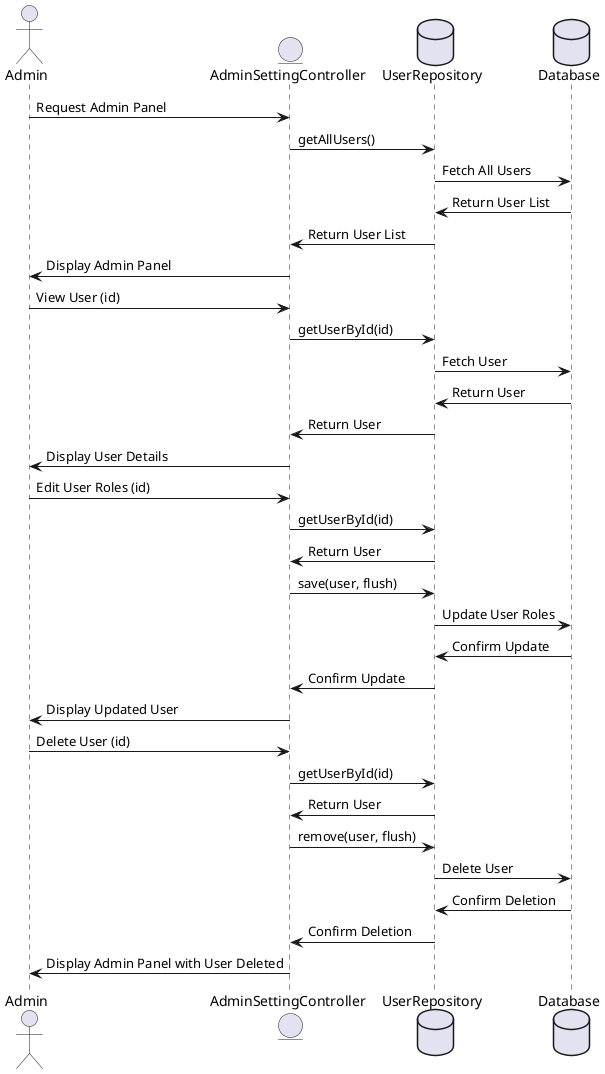 @startuml adminsettings
actor Admin
entity AdminSettingController
database UserRepository
database Database

Admin -> AdminSettingController : Request Admin Panel
AdminSettingController -> UserRepository : getAllUsers()
UserRepository -> Database : Fetch All Users
Database -> UserRepository : Return User List
UserRepository -> AdminSettingController : Return User List
AdminSettingController -> Admin : Display Admin Panel

Admin -> AdminSettingController : View User (id)
AdminSettingController -> UserRepository : getUserById(id)
UserRepository -> Database : Fetch User
Database -> UserRepository : Return User
UserRepository -> AdminSettingController : Return User
AdminSettingController -> Admin : Display User Details

Admin -> AdminSettingController : Edit User Roles (id)
AdminSettingController -> UserRepository : getUserById(id)
UserRepository -> AdminSettingController : Return User
AdminSettingController -> UserRepository : save(user, flush)
UserRepository -> Database : Update User Roles
Database -> UserRepository : Confirm Update
UserRepository -> AdminSettingController : Confirm Update
AdminSettingController -> Admin : Display Updated User

Admin -> AdminSettingController : Delete User (id)
AdminSettingController -> UserRepository : getUserById(id)
UserRepository -> AdminSettingController : Return User
AdminSettingController -> UserRepository : remove(user, flush)
UserRepository -> Database : Delete User
Database -> UserRepository : Confirm Deletion
UserRepository -> AdminSettingController : Confirm Deletion
AdminSettingController -> Admin : Display Admin Panel with User Deleted
@enduml